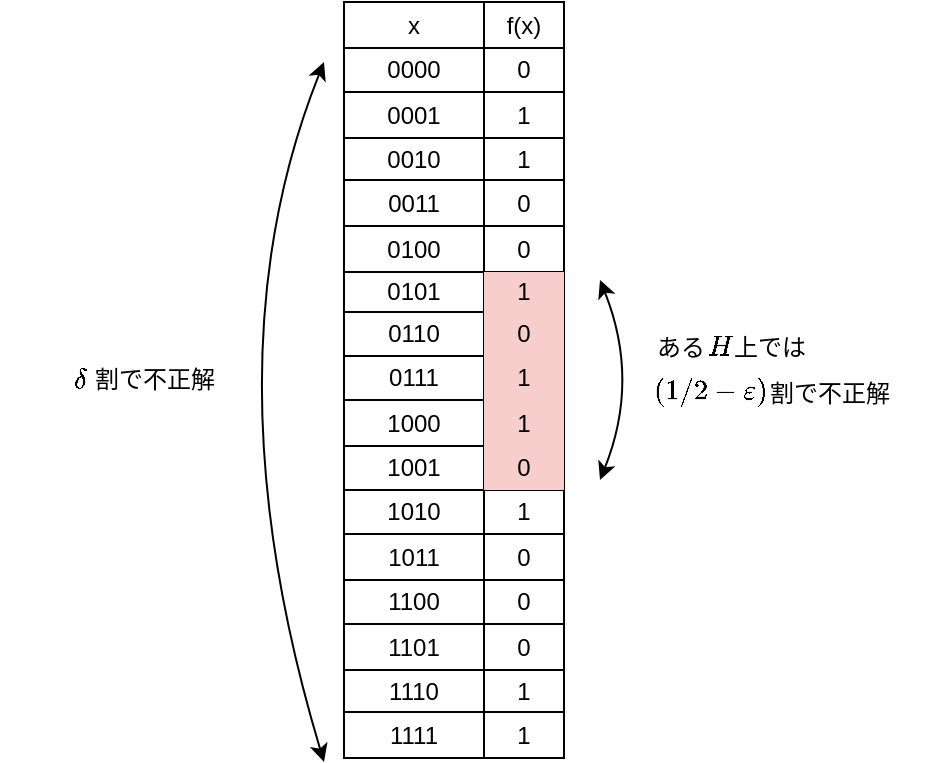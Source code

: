 <mxfile>
    <diagram name="ページ1" id="vekeqa027U_oe5qFQpk0">
        <mxGraphModel dx="194" dy="727" grid="1" gridSize="10" guides="1" tooltips="1" connect="1" arrows="1" fold="1" page="1" pageScale="1" pageWidth="827" pageHeight="1169" math="1" shadow="0">
            <root>
                <mxCell id="0"/>
                <mxCell id="1" parent="0"/>
                <mxCell id="SMizrYOj1TjazecnWm6e-24" value="" style="shape=table;startSize=0;container=1;collapsible=0;childLayout=tableLayout;" parent="1" vertex="1">
                    <mxGeometry x="182" y="30" width="110" height="378" as="geometry"/>
                </mxCell>
                <mxCell id="SMizrYOj1TjazecnWm6e-76" style="shape=tableRow;horizontal=0;startSize=0;swimlaneHead=0;swimlaneBody=0;strokeColor=inherit;top=0;left=0;bottom=0;right=0;collapsible=0;dropTarget=0;fillColor=none;points=[[0,0.5],[1,0.5]];portConstraint=eastwest;" parent="SMizrYOj1TjazecnWm6e-24" vertex="1">
                    <mxGeometry width="110" height="23" as="geometry"/>
                </mxCell>
                <mxCell id="SMizrYOj1TjazecnWm6e-77" value="x" style="shape=partialRectangle;html=1;whiteSpace=wrap;connectable=0;strokeColor=inherit;overflow=hidden;fillColor=none;top=0;left=0;bottom=0;right=0;pointerEvents=1;" parent="SMizrYOj1TjazecnWm6e-76" vertex="1">
                    <mxGeometry width="70" height="23" as="geometry">
                        <mxRectangle width="70" height="23" as="alternateBounds"/>
                    </mxGeometry>
                </mxCell>
                <mxCell id="SMizrYOj1TjazecnWm6e-78" value="f(x)" style="shape=partialRectangle;html=1;whiteSpace=wrap;connectable=0;strokeColor=inherit;overflow=hidden;fillColor=none;top=0;left=0;bottom=0;right=0;pointerEvents=1;" parent="SMizrYOj1TjazecnWm6e-76" vertex="1">
                    <mxGeometry x="70" width="40" height="23" as="geometry">
                        <mxRectangle width="40" height="23" as="alternateBounds"/>
                    </mxGeometry>
                </mxCell>
                <mxCell id="SMizrYOj1TjazecnWm6e-25" value="" style="shape=tableRow;horizontal=0;startSize=0;swimlaneHead=0;swimlaneBody=0;strokeColor=inherit;top=0;left=0;bottom=0;right=0;collapsible=0;dropTarget=0;fillColor=none;points=[[0,0.5],[1,0.5]];portConstraint=eastwest;" parent="SMizrYOj1TjazecnWm6e-24" vertex="1">
                    <mxGeometry y="23" width="110" height="22" as="geometry"/>
                </mxCell>
                <mxCell id="SMizrYOj1TjazecnWm6e-26" value="0000" style="shape=partialRectangle;html=1;whiteSpace=wrap;connectable=0;strokeColor=inherit;overflow=hidden;fillColor=none;top=0;left=0;bottom=0;right=0;pointerEvents=1;" parent="SMizrYOj1TjazecnWm6e-25" vertex="1">
                    <mxGeometry width="70" height="22" as="geometry">
                        <mxRectangle width="70" height="22" as="alternateBounds"/>
                    </mxGeometry>
                </mxCell>
                <mxCell id="SMizrYOj1TjazecnWm6e-27" value="0" style="shape=partialRectangle;html=1;whiteSpace=wrap;connectable=0;strokeColor=inherit;overflow=hidden;fillColor=none;top=0;left=0;bottom=0;right=0;pointerEvents=1;" parent="SMizrYOj1TjazecnWm6e-25" vertex="1">
                    <mxGeometry x="70" width="40" height="22" as="geometry">
                        <mxRectangle width="40" height="22" as="alternateBounds"/>
                    </mxGeometry>
                </mxCell>
                <mxCell id="SMizrYOj1TjazecnWm6e-28" value="" style="shape=tableRow;horizontal=0;startSize=0;swimlaneHead=0;swimlaneBody=0;strokeColor=inherit;top=0;left=0;bottom=0;right=0;collapsible=0;dropTarget=0;fillColor=none;points=[[0,0.5],[1,0.5]];portConstraint=eastwest;" parent="SMizrYOj1TjazecnWm6e-24" vertex="1">
                    <mxGeometry y="45" width="110" height="23" as="geometry"/>
                </mxCell>
                <mxCell id="SMizrYOj1TjazecnWm6e-29" value="0001" style="shape=partialRectangle;html=1;whiteSpace=wrap;connectable=0;strokeColor=inherit;overflow=hidden;fillColor=none;top=0;left=0;bottom=0;right=0;pointerEvents=1;" parent="SMizrYOj1TjazecnWm6e-28" vertex="1">
                    <mxGeometry width="70" height="23" as="geometry">
                        <mxRectangle width="70" height="23" as="alternateBounds"/>
                    </mxGeometry>
                </mxCell>
                <mxCell id="SMizrYOj1TjazecnWm6e-30" value="1" style="shape=partialRectangle;html=1;whiteSpace=wrap;connectable=0;strokeColor=inherit;overflow=hidden;fillColor=none;top=0;left=0;bottom=0;right=0;pointerEvents=1;" parent="SMizrYOj1TjazecnWm6e-28" vertex="1">
                    <mxGeometry x="70" width="40" height="23" as="geometry">
                        <mxRectangle width="40" height="23" as="alternateBounds"/>
                    </mxGeometry>
                </mxCell>
                <mxCell id="SMizrYOj1TjazecnWm6e-31" value="" style="shape=tableRow;horizontal=0;startSize=0;swimlaneHead=0;swimlaneBody=0;strokeColor=inherit;top=0;left=0;bottom=0;right=0;collapsible=0;dropTarget=0;fillColor=none;points=[[0,0.5],[1,0.5]];portConstraint=eastwest;" parent="SMizrYOj1TjazecnWm6e-24" vertex="1">
                    <mxGeometry y="68" width="110" height="21" as="geometry"/>
                </mxCell>
                <mxCell id="SMizrYOj1TjazecnWm6e-32" value="0010" style="shape=partialRectangle;html=1;whiteSpace=wrap;connectable=0;strokeColor=inherit;overflow=hidden;fillColor=none;top=0;left=0;bottom=0;right=0;pointerEvents=1;" parent="SMizrYOj1TjazecnWm6e-31" vertex="1">
                    <mxGeometry width="70" height="21" as="geometry">
                        <mxRectangle width="70" height="21" as="alternateBounds"/>
                    </mxGeometry>
                </mxCell>
                <mxCell id="SMizrYOj1TjazecnWm6e-33" value="1" style="shape=partialRectangle;html=1;whiteSpace=wrap;connectable=0;strokeColor=inherit;overflow=hidden;fillColor=none;top=0;left=0;bottom=0;right=0;pointerEvents=1;" parent="SMizrYOj1TjazecnWm6e-31" vertex="1">
                    <mxGeometry x="70" width="40" height="21" as="geometry">
                        <mxRectangle width="40" height="21" as="alternateBounds"/>
                    </mxGeometry>
                </mxCell>
                <mxCell id="SMizrYOj1TjazecnWm6e-34" value="" style="shape=tableRow;horizontal=0;startSize=0;swimlaneHead=0;swimlaneBody=0;strokeColor=inherit;top=0;left=0;bottom=0;right=0;collapsible=0;dropTarget=0;fillColor=none;points=[[0,0.5],[1,0.5]];portConstraint=eastwest;" parent="SMizrYOj1TjazecnWm6e-24" vertex="1">
                    <mxGeometry y="89" width="110" height="23" as="geometry"/>
                </mxCell>
                <mxCell id="SMizrYOj1TjazecnWm6e-35" value="0011" style="shape=partialRectangle;html=1;whiteSpace=wrap;connectable=0;strokeColor=inherit;overflow=hidden;fillColor=none;top=0;left=0;bottom=0;right=0;pointerEvents=1;" parent="SMizrYOj1TjazecnWm6e-34" vertex="1">
                    <mxGeometry width="70" height="23" as="geometry">
                        <mxRectangle width="70" height="23" as="alternateBounds"/>
                    </mxGeometry>
                </mxCell>
                <mxCell id="SMizrYOj1TjazecnWm6e-36" value="0" style="shape=partialRectangle;html=1;whiteSpace=wrap;connectable=0;strokeColor=inherit;overflow=hidden;fillColor=none;top=0;left=0;bottom=0;right=0;pointerEvents=1;" parent="SMizrYOj1TjazecnWm6e-34" vertex="1">
                    <mxGeometry x="70" width="40" height="23" as="geometry">
                        <mxRectangle width="40" height="23" as="alternateBounds"/>
                    </mxGeometry>
                </mxCell>
                <mxCell id="SMizrYOj1TjazecnWm6e-37" value="" style="shape=tableRow;horizontal=0;startSize=0;swimlaneHead=0;swimlaneBody=0;strokeColor=inherit;top=0;left=0;bottom=0;right=0;collapsible=0;dropTarget=0;fillColor=none;points=[[0,0.5],[1,0.5]];portConstraint=eastwest;" parent="SMizrYOj1TjazecnWm6e-24" vertex="1">
                    <mxGeometry y="112" width="110" height="23" as="geometry"/>
                </mxCell>
                <mxCell id="SMizrYOj1TjazecnWm6e-38" value="0100" style="shape=partialRectangle;html=1;whiteSpace=wrap;connectable=0;strokeColor=inherit;overflow=hidden;fillColor=none;top=0;left=0;bottom=0;right=0;pointerEvents=1;" parent="SMizrYOj1TjazecnWm6e-37" vertex="1">
                    <mxGeometry width="70" height="23" as="geometry">
                        <mxRectangle width="70" height="23" as="alternateBounds"/>
                    </mxGeometry>
                </mxCell>
                <mxCell id="SMizrYOj1TjazecnWm6e-39" value="0" style="shape=partialRectangle;html=1;whiteSpace=wrap;connectable=0;strokeColor=inherit;overflow=hidden;fillColor=none;top=0;left=0;bottom=0;right=0;pointerEvents=1;" parent="SMizrYOj1TjazecnWm6e-37" vertex="1">
                    <mxGeometry x="70" width="40" height="23" as="geometry">
                        <mxRectangle width="40" height="23" as="alternateBounds"/>
                    </mxGeometry>
                </mxCell>
                <mxCell id="SMizrYOj1TjazecnWm6e-40" value="" style="shape=tableRow;horizontal=0;startSize=0;swimlaneHead=0;swimlaneBody=0;strokeColor=inherit;top=0;left=0;bottom=0;right=0;collapsible=0;dropTarget=0;fillColor=none;points=[[0,0.5],[1,0.5]];portConstraint=eastwest;" parent="SMizrYOj1TjazecnWm6e-24" vertex="1">
                    <mxGeometry y="135" width="110" height="20" as="geometry"/>
                </mxCell>
                <mxCell id="SMizrYOj1TjazecnWm6e-41" value="0101" style="shape=partialRectangle;html=1;whiteSpace=wrap;connectable=0;strokeColor=inherit;overflow=hidden;fillColor=none;top=0;left=0;bottom=0;right=0;pointerEvents=1;" parent="SMizrYOj1TjazecnWm6e-40" vertex="1">
                    <mxGeometry width="70" height="20" as="geometry">
                        <mxRectangle width="70" height="20" as="alternateBounds"/>
                    </mxGeometry>
                </mxCell>
                <mxCell id="SMizrYOj1TjazecnWm6e-42" value="1" style="shape=partialRectangle;html=1;whiteSpace=wrap;connectable=0;strokeColor=#b85450;overflow=hidden;fillColor=#f8cecc;top=0;left=0;bottom=0;right=0;pointerEvents=1;" parent="SMizrYOj1TjazecnWm6e-40" vertex="1">
                    <mxGeometry x="70" width="40" height="20" as="geometry">
                        <mxRectangle width="40" height="20" as="alternateBounds"/>
                    </mxGeometry>
                </mxCell>
                <mxCell id="SMizrYOj1TjazecnWm6e-43" value="" style="shape=tableRow;horizontal=0;startSize=0;swimlaneHead=0;swimlaneBody=0;strokeColor=inherit;top=0;left=0;bottom=0;right=0;collapsible=0;dropTarget=0;fillColor=none;points=[[0,0.5],[1,0.5]];portConstraint=eastwest;" parent="SMizrYOj1TjazecnWm6e-24" vertex="1">
                    <mxGeometry y="155" width="110" height="22" as="geometry"/>
                </mxCell>
                <mxCell id="SMizrYOj1TjazecnWm6e-44" value="0110" style="shape=partialRectangle;html=1;whiteSpace=wrap;connectable=0;strokeColor=inherit;overflow=hidden;fillColor=none;top=0;left=0;bottom=0;right=0;pointerEvents=1;" parent="SMizrYOj1TjazecnWm6e-43" vertex="1">
                    <mxGeometry width="70" height="22" as="geometry">
                        <mxRectangle width="70" height="22" as="alternateBounds"/>
                    </mxGeometry>
                </mxCell>
                <mxCell id="SMizrYOj1TjazecnWm6e-45" value="0" style="shape=partialRectangle;html=1;whiteSpace=wrap;connectable=0;strokeColor=#b85450;overflow=hidden;fillColor=#f8cecc;top=0;left=0;bottom=0;right=0;pointerEvents=1;" parent="SMizrYOj1TjazecnWm6e-43" vertex="1">
                    <mxGeometry x="70" width="40" height="22" as="geometry">
                        <mxRectangle width="40" height="22" as="alternateBounds"/>
                    </mxGeometry>
                </mxCell>
                <mxCell id="SMizrYOj1TjazecnWm6e-46" value="" style="shape=tableRow;horizontal=0;startSize=0;swimlaneHead=0;swimlaneBody=0;strokeColor=inherit;top=0;left=0;bottom=0;right=0;collapsible=0;dropTarget=0;fillColor=none;points=[[0,0.5],[1,0.5]];portConstraint=eastwest;" parent="SMizrYOj1TjazecnWm6e-24" vertex="1">
                    <mxGeometry y="177" width="110" height="22" as="geometry"/>
                </mxCell>
                <mxCell id="SMizrYOj1TjazecnWm6e-47" value="0111" style="shape=partialRectangle;html=1;whiteSpace=wrap;connectable=0;strokeColor=inherit;overflow=hidden;fillColor=none;top=0;left=0;bottom=0;right=0;pointerEvents=1;" parent="SMizrYOj1TjazecnWm6e-46" vertex="1">
                    <mxGeometry width="70" height="22" as="geometry">
                        <mxRectangle width="70" height="22" as="alternateBounds"/>
                    </mxGeometry>
                </mxCell>
                <mxCell id="SMizrYOj1TjazecnWm6e-48" value="1" style="shape=partialRectangle;html=1;whiteSpace=wrap;connectable=0;strokeColor=#b85450;overflow=hidden;fillColor=#f8cecc;top=0;left=0;bottom=0;right=0;pointerEvents=1;" parent="SMizrYOj1TjazecnWm6e-46" vertex="1">
                    <mxGeometry x="70" width="40" height="22" as="geometry">
                        <mxRectangle width="40" height="22" as="alternateBounds"/>
                    </mxGeometry>
                </mxCell>
                <mxCell id="SMizrYOj1TjazecnWm6e-49" value="" style="shape=tableRow;horizontal=0;startSize=0;swimlaneHead=0;swimlaneBody=0;strokeColor=inherit;top=0;left=0;bottom=0;right=0;collapsible=0;dropTarget=0;fillColor=none;points=[[0,0.5],[1,0.5]];portConstraint=eastwest;" parent="SMizrYOj1TjazecnWm6e-24" vertex="1">
                    <mxGeometry y="199" width="110" height="23" as="geometry"/>
                </mxCell>
                <mxCell id="SMizrYOj1TjazecnWm6e-50" value="1000" style="shape=partialRectangle;html=1;whiteSpace=wrap;connectable=0;strokeColor=inherit;overflow=hidden;fillColor=none;top=0;left=0;bottom=0;right=0;pointerEvents=1;" parent="SMizrYOj1TjazecnWm6e-49" vertex="1">
                    <mxGeometry width="70" height="23" as="geometry">
                        <mxRectangle width="70" height="23" as="alternateBounds"/>
                    </mxGeometry>
                </mxCell>
                <mxCell id="SMizrYOj1TjazecnWm6e-51" value="1" style="shape=partialRectangle;html=1;whiteSpace=wrap;connectable=0;strokeColor=#b85450;overflow=hidden;fillColor=#f8cecc;top=0;left=0;bottom=0;right=0;pointerEvents=1;" parent="SMizrYOj1TjazecnWm6e-49" vertex="1">
                    <mxGeometry x="70" width="40" height="23" as="geometry">
                        <mxRectangle width="40" height="23" as="alternateBounds"/>
                    </mxGeometry>
                </mxCell>
                <mxCell id="SMizrYOj1TjazecnWm6e-52" value="" style="shape=tableRow;horizontal=0;startSize=0;swimlaneHead=0;swimlaneBody=0;strokeColor=inherit;top=0;left=0;bottom=0;right=0;collapsible=0;dropTarget=0;fillColor=none;points=[[0,0.5],[1,0.5]];portConstraint=eastwest;" parent="SMizrYOj1TjazecnWm6e-24" vertex="1">
                    <mxGeometry y="222" width="110" height="22" as="geometry"/>
                </mxCell>
                <mxCell id="SMizrYOj1TjazecnWm6e-53" value="1001" style="shape=partialRectangle;html=1;whiteSpace=wrap;connectable=0;strokeColor=inherit;overflow=hidden;fillColor=none;top=0;left=0;bottom=0;right=0;pointerEvents=1;" parent="SMizrYOj1TjazecnWm6e-52" vertex="1">
                    <mxGeometry width="70" height="22" as="geometry">
                        <mxRectangle width="70" height="22" as="alternateBounds"/>
                    </mxGeometry>
                </mxCell>
                <mxCell id="SMizrYOj1TjazecnWm6e-54" value="0" style="shape=partialRectangle;html=1;whiteSpace=wrap;connectable=0;strokeColor=#b85450;overflow=hidden;fillColor=#f8cecc;top=0;left=0;bottom=0;right=0;pointerEvents=1;" parent="SMizrYOj1TjazecnWm6e-52" vertex="1">
                    <mxGeometry x="70" width="40" height="22" as="geometry">
                        <mxRectangle width="40" height="22" as="alternateBounds"/>
                    </mxGeometry>
                </mxCell>
                <mxCell id="SMizrYOj1TjazecnWm6e-55" value="" style="shape=tableRow;horizontal=0;startSize=0;swimlaneHead=0;swimlaneBody=0;strokeColor=inherit;top=0;left=0;bottom=0;right=0;collapsible=0;dropTarget=0;fillColor=none;points=[[0,0.5],[1,0.5]];portConstraint=eastwest;" parent="SMizrYOj1TjazecnWm6e-24" vertex="1">
                    <mxGeometry y="244" width="110" height="22" as="geometry"/>
                </mxCell>
                <mxCell id="SMizrYOj1TjazecnWm6e-56" value="1010" style="shape=partialRectangle;html=1;whiteSpace=wrap;connectable=0;strokeColor=inherit;overflow=hidden;fillColor=none;top=0;left=0;bottom=0;right=0;pointerEvents=1;" parent="SMizrYOj1TjazecnWm6e-55" vertex="1">
                    <mxGeometry width="70" height="22" as="geometry">
                        <mxRectangle width="70" height="22" as="alternateBounds"/>
                    </mxGeometry>
                </mxCell>
                <mxCell id="SMizrYOj1TjazecnWm6e-57" value="1" style="shape=partialRectangle;html=1;whiteSpace=wrap;connectable=0;strokeColor=inherit;overflow=hidden;fillColor=none;top=0;left=0;bottom=0;right=0;pointerEvents=1;" parent="SMizrYOj1TjazecnWm6e-55" vertex="1">
                    <mxGeometry x="70" width="40" height="22" as="geometry">
                        <mxRectangle width="40" height="22" as="alternateBounds"/>
                    </mxGeometry>
                </mxCell>
                <mxCell id="SMizrYOj1TjazecnWm6e-58" value="" style="shape=tableRow;horizontal=0;startSize=0;swimlaneHead=0;swimlaneBody=0;strokeColor=inherit;top=0;left=0;bottom=0;right=0;collapsible=0;dropTarget=0;fillColor=none;points=[[0,0.5],[1,0.5]];portConstraint=eastwest;" parent="SMizrYOj1TjazecnWm6e-24" vertex="1">
                    <mxGeometry y="266" width="110" height="23" as="geometry"/>
                </mxCell>
                <mxCell id="SMizrYOj1TjazecnWm6e-59" value="1011" style="shape=partialRectangle;html=1;whiteSpace=wrap;connectable=0;strokeColor=inherit;overflow=hidden;fillColor=none;top=0;left=0;bottom=0;right=0;pointerEvents=1;" parent="SMizrYOj1TjazecnWm6e-58" vertex="1">
                    <mxGeometry width="70" height="23" as="geometry">
                        <mxRectangle width="70" height="23" as="alternateBounds"/>
                    </mxGeometry>
                </mxCell>
                <mxCell id="SMizrYOj1TjazecnWm6e-60" value="0" style="shape=partialRectangle;html=1;whiteSpace=wrap;connectable=0;strokeColor=inherit;overflow=hidden;fillColor=none;top=0;left=0;bottom=0;right=0;pointerEvents=1;" parent="SMizrYOj1TjazecnWm6e-58" vertex="1">
                    <mxGeometry x="70" width="40" height="23" as="geometry">
                        <mxRectangle width="40" height="23" as="alternateBounds"/>
                    </mxGeometry>
                </mxCell>
                <mxCell id="SMizrYOj1TjazecnWm6e-61" value="" style="shape=tableRow;horizontal=0;startSize=0;swimlaneHead=0;swimlaneBody=0;strokeColor=inherit;top=0;left=0;bottom=0;right=0;collapsible=0;dropTarget=0;fillColor=none;points=[[0,0.5],[1,0.5]];portConstraint=eastwest;" parent="SMizrYOj1TjazecnWm6e-24" vertex="1">
                    <mxGeometry y="289" width="110" height="22" as="geometry"/>
                </mxCell>
                <mxCell id="SMizrYOj1TjazecnWm6e-62" value="1100" style="shape=partialRectangle;html=1;whiteSpace=wrap;connectable=0;strokeColor=inherit;overflow=hidden;fillColor=none;top=0;left=0;bottom=0;right=0;pointerEvents=1;" parent="SMizrYOj1TjazecnWm6e-61" vertex="1">
                    <mxGeometry width="70" height="22" as="geometry">
                        <mxRectangle width="70" height="22" as="alternateBounds"/>
                    </mxGeometry>
                </mxCell>
                <mxCell id="SMizrYOj1TjazecnWm6e-63" value="0" style="shape=partialRectangle;html=1;whiteSpace=wrap;connectable=0;strokeColor=inherit;overflow=hidden;fillColor=none;top=0;left=0;bottom=0;right=0;pointerEvents=1;" parent="SMizrYOj1TjazecnWm6e-61" vertex="1">
                    <mxGeometry x="70" width="40" height="22" as="geometry">
                        <mxRectangle width="40" height="22" as="alternateBounds"/>
                    </mxGeometry>
                </mxCell>
                <mxCell id="SMizrYOj1TjazecnWm6e-64" value="" style="shape=tableRow;horizontal=0;startSize=0;swimlaneHead=0;swimlaneBody=0;strokeColor=inherit;top=0;left=0;bottom=0;right=0;collapsible=0;dropTarget=0;fillColor=none;points=[[0,0.5],[1,0.5]];portConstraint=eastwest;" parent="SMizrYOj1TjazecnWm6e-24" vertex="1">
                    <mxGeometry y="311" width="110" height="23" as="geometry"/>
                </mxCell>
                <mxCell id="SMizrYOj1TjazecnWm6e-65" value="1101" style="shape=partialRectangle;html=1;whiteSpace=wrap;connectable=0;strokeColor=inherit;overflow=hidden;fillColor=none;top=0;left=0;bottom=0;right=0;pointerEvents=1;" parent="SMizrYOj1TjazecnWm6e-64" vertex="1">
                    <mxGeometry width="70" height="23" as="geometry">
                        <mxRectangle width="70" height="23" as="alternateBounds"/>
                    </mxGeometry>
                </mxCell>
                <mxCell id="SMizrYOj1TjazecnWm6e-66" value="0" style="shape=partialRectangle;html=1;whiteSpace=wrap;connectable=0;strokeColor=inherit;overflow=hidden;fillColor=none;top=0;left=0;bottom=0;right=0;pointerEvents=1;" parent="SMizrYOj1TjazecnWm6e-64" vertex="1">
                    <mxGeometry x="70" width="40" height="23" as="geometry">
                        <mxRectangle width="40" height="23" as="alternateBounds"/>
                    </mxGeometry>
                </mxCell>
                <mxCell id="SMizrYOj1TjazecnWm6e-67" value="" style="shape=tableRow;horizontal=0;startSize=0;swimlaneHead=0;swimlaneBody=0;strokeColor=inherit;top=0;left=0;bottom=0;right=0;collapsible=0;dropTarget=0;fillColor=none;points=[[0,0.5],[1,0.5]];portConstraint=eastwest;" parent="SMizrYOj1TjazecnWm6e-24" vertex="1">
                    <mxGeometry y="334" width="110" height="21" as="geometry"/>
                </mxCell>
                <mxCell id="SMizrYOj1TjazecnWm6e-68" value="1110" style="shape=partialRectangle;html=1;whiteSpace=wrap;connectable=0;strokeColor=inherit;overflow=hidden;fillColor=none;top=0;left=0;bottom=0;right=0;pointerEvents=1;" parent="SMizrYOj1TjazecnWm6e-67" vertex="1">
                    <mxGeometry width="70" height="21" as="geometry">
                        <mxRectangle width="70" height="21" as="alternateBounds"/>
                    </mxGeometry>
                </mxCell>
                <mxCell id="SMizrYOj1TjazecnWm6e-69" value="1" style="shape=partialRectangle;html=1;whiteSpace=wrap;connectable=0;strokeColor=inherit;overflow=hidden;fillColor=none;top=0;left=0;bottom=0;right=0;pointerEvents=1;" parent="SMizrYOj1TjazecnWm6e-67" vertex="1">
                    <mxGeometry x="70" width="40" height="21" as="geometry">
                        <mxRectangle width="40" height="21" as="alternateBounds"/>
                    </mxGeometry>
                </mxCell>
                <mxCell id="SMizrYOj1TjazecnWm6e-70" value="" style="shape=tableRow;horizontal=0;startSize=0;swimlaneHead=0;swimlaneBody=0;strokeColor=inherit;top=0;left=0;bottom=0;right=0;collapsible=0;dropTarget=0;fillColor=none;points=[[0,0.5],[1,0.5]];portConstraint=eastwest;" parent="SMizrYOj1TjazecnWm6e-24" vertex="1">
                    <mxGeometry y="355" width="110" height="23" as="geometry"/>
                </mxCell>
                <mxCell id="SMizrYOj1TjazecnWm6e-71" value="1111" style="shape=partialRectangle;html=1;whiteSpace=wrap;connectable=0;strokeColor=inherit;overflow=hidden;fillColor=none;top=0;left=0;bottom=0;right=0;pointerEvents=1;" parent="SMizrYOj1TjazecnWm6e-70" vertex="1">
                    <mxGeometry width="70" height="23" as="geometry">
                        <mxRectangle width="70" height="23" as="alternateBounds"/>
                    </mxGeometry>
                </mxCell>
                <mxCell id="SMizrYOj1TjazecnWm6e-72" value="1" style="shape=partialRectangle;html=1;whiteSpace=wrap;connectable=0;strokeColor=inherit;overflow=hidden;fillColor=none;top=0;left=0;bottom=0;right=0;pointerEvents=1;" parent="SMizrYOj1TjazecnWm6e-70" vertex="1">
                    <mxGeometry x="70" width="40" height="23" as="geometry">
                        <mxRectangle width="40" height="23" as="alternateBounds"/>
                    </mxGeometry>
                </mxCell>
                <mxCell id="SMizrYOj1TjazecnWm6e-79" value="" style="endArrow=classic;startArrow=classic;html=1;rounded=0;curved=1;" parent="1" edge="1">
                    <mxGeometry width="50" height="50" relative="1" as="geometry">
                        <mxPoint x="172" y="410" as="sourcePoint"/>
                        <mxPoint x="172" y="60" as="targetPoint"/>
                        <Array as="points">
                            <mxPoint x="112" y="210"/>
                        </Array>
                    </mxGeometry>
                </mxCell>
                <mxCell id="SMizrYOj1TjazecnWm6e-80" value="$$\delta$$" style="text;html=1;align=center;verticalAlign=middle;resizable=0;points=[];autosize=1;strokeColor=none;fillColor=none;" parent="1" vertex="1">
                    <mxGeometry x="10" y="204" width="80" height="30" as="geometry"/>
                </mxCell>
                <mxCell id="SMizrYOj1TjazecnWm6e-83" value="割で不正解" style="text;html=1;align=center;verticalAlign=middle;resizable=0;points=[];autosize=1;strokeColor=none;fillColor=none;" parent="1" vertex="1">
                    <mxGeometry x="47" y="204" width="80" height="30" as="geometry"/>
                </mxCell>
                <mxCell id="SMizrYOj1TjazecnWm6e-85" value="" style="endArrow=classic;startArrow=classic;html=1;rounded=0;curved=1;" parent="1" edge="1">
                    <mxGeometry width="50" height="50" relative="1" as="geometry">
                        <mxPoint x="310" y="269" as="sourcePoint"/>
                        <mxPoint x="310" y="169" as="targetPoint"/>
                        <Array as="points">
                            <mxPoint x="330" y="219"/>
                        </Array>
                    </mxGeometry>
                </mxCell>
                <mxCell id="SMizrYOj1TjazecnWm6e-86" value="ある" style="text;html=1;align=center;verticalAlign=middle;resizable=0;points=[];autosize=1;strokeColor=none;fillColor=none;" parent="1" vertex="1">
                    <mxGeometry x="325" y="188" width="50" height="30" as="geometry"/>
                </mxCell>
                <mxCell id="SMizrYOj1TjazecnWm6e-87" value="$$H$$" style="text;html=1;align=center;verticalAlign=middle;resizable=0;points=[];autosize=1;strokeColor=none;fillColor=none;" parent="1" vertex="1">
                    <mxGeometry x="340" y="187" width="60" height="30" as="geometry"/>
                </mxCell>
                <mxCell id="SMizrYOj1TjazecnWm6e-89" value="上では" style="text;html=1;align=left;verticalAlign=middle;resizable=0;points=[];autosize=1;strokeColor=none;fillColor=none;" parent="1" vertex="1">
                    <mxGeometry x="375" y="188" width="60" height="30" as="geometry"/>
                </mxCell>
                <mxCell id="SMizrYOj1TjazecnWm6e-90" value="$$(1/2-\varepsilon)$$" style="text;html=1;align=left;verticalAlign=middle;resizable=0;points=[];autosize=1;strokeColor=none;fillColor=none;" parent="1" vertex="1">
                    <mxGeometry x="335" y="210" width="140" height="30" as="geometry"/>
                </mxCell>
                <mxCell id="SMizrYOj1TjazecnWm6e-91" value="割で不正解" style="text;html=1;align=left;verticalAlign=middle;resizable=0;points=[];autosize=1;strokeColor=none;fillColor=none;" parent="1" vertex="1">
                    <mxGeometry x="393" y="211" width="80" height="30" as="geometry"/>
                </mxCell>
            </root>
        </mxGraphModel>
    </diagram>
</mxfile>